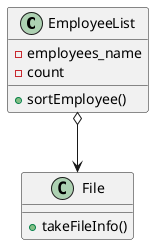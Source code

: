 @startuml
'https://plantuml.com/class-diagram

class EmployeeList {
    - employees_name
    - count
    + sortEmployee()

}

class File
{
    + takeFileInfo()
}

EmployeeList o--> File

@enduml